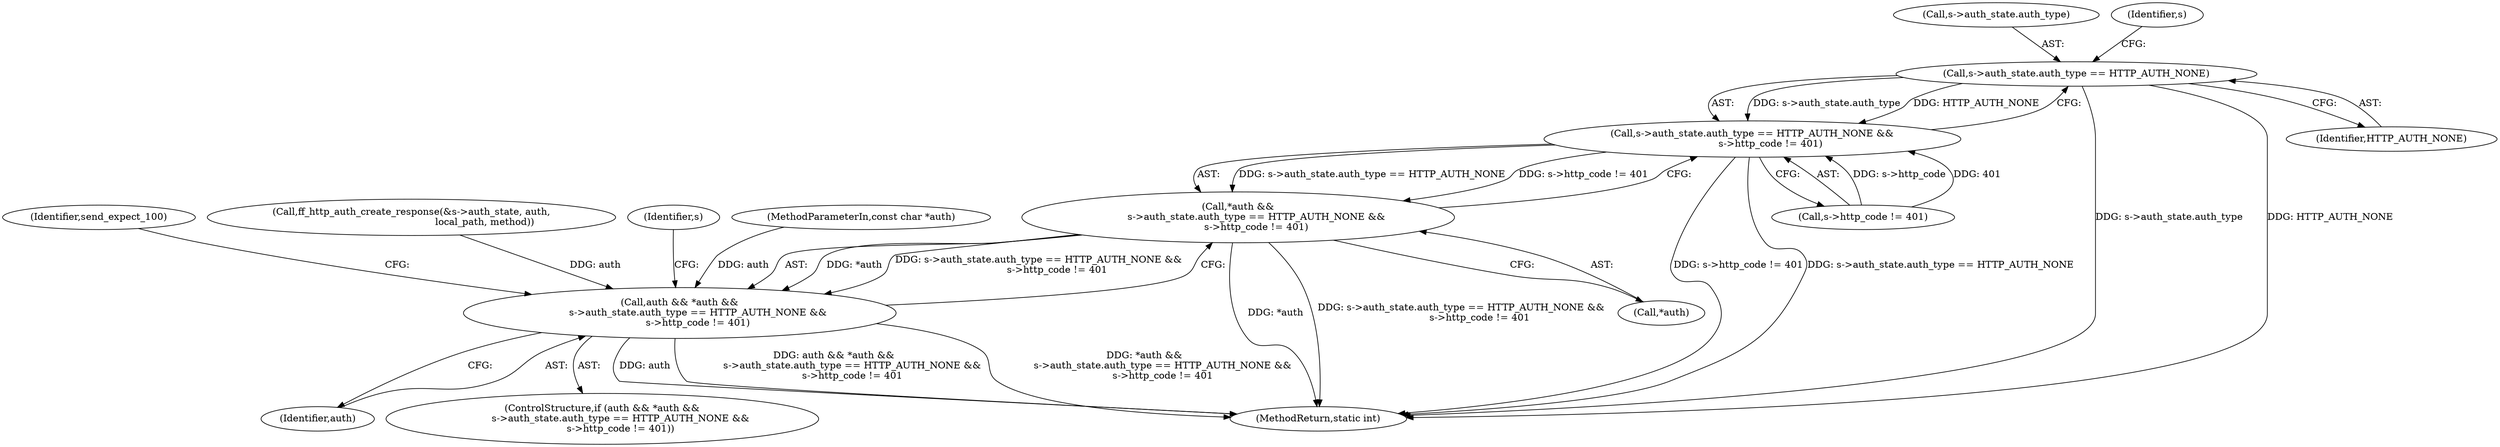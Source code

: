 digraph "0_FFmpeg_2a05c8f813de6f2278827734bf8102291e7484aa_0@pointer" {
"1000228" [label="(Call,s->auth_state.auth_type == HTTP_AUTH_NONE)"];
"1000227" [label="(Call,s->auth_state.auth_type == HTTP_AUTH_NONE &&\n            s->http_code != 401)"];
"1000224" [label="(Call,*auth &&\n            s->auth_state.auth_type == HTTP_AUTH_NONE &&\n            s->http_code != 401)"];
"1000222" [label="(Call,auth && *auth &&\n            s->auth_state.auth_type == HTTP_AUTH_NONE &&\n            s->http_code != 401)"];
"1000222" [label="(Call,auth && *auth &&\n            s->auth_state.auth_type == HTTP_AUTH_NONE &&\n            s->http_code != 401)"];
"1000241" [label="(Identifier,send_expect_100)"];
"1000229" [label="(Call,s->auth_state.auth_type)"];
"1000190" [label="(Call,ff_http_auth_create_response(&s->auth_state, auth,\n                                                local_path, method))"];
"1000223" [label="(Identifier,auth)"];
"1000221" [label="(ControlStructure,if (auth && *auth &&\n            s->auth_state.auth_type == HTTP_AUTH_NONE &&\n            s->http_code != 401))"];
"1000237" [label="(Identifier,s)"];
"1000744" [label="(MethodReturn,static int)"];
"1000246" [label="(Identifier,s)"];
"1000227" [label="(Call,s->auth_state.auth_type == HTTP_AUTH_NONE &&\n            s->http_code != 401)"];
"1000224" [label="(Call,*auth &&\n            s->auth_state.auth_type == HTTP_AUTH_NONE &&\n            s->http_code != 401)"];
"1000228" [label="(Call,s->auth_state.auth_type == HTTP_AUTH_NONE)"];
"1000113" [label="(MethodParameterIn,const char *auth)"];
"1000234" [label="(Identifier,HTTP_AUTH_NONE)"];
"1000225" [label="(Call,*auth)"];
"1000235" [label="(Call,s->http_code != 401)"];
"1000228" -> "1000227"  [label="AST: "];
"1000228" -> "1000234"  [label="CFG: "];
"1000229" -> "1000228"  [label="AST: "];
"1000234" -> "1000228"  [label="AST: "];
"1000237" -> "1000228"  [label="CFG: "];
"1000227" -> "1000228"  [label="CFG: "];
"1000228" -> "1000744"  [label="DDG: s->auth_state.auth_type"];
"1000228" -> "1000744"  [label="DDG: HTTP_AUTH_NONE"];
"1000228" -> "1000227"  [label="DDG: s->auth_state.auth_type"];
"1000228" -> "1000227"  [label="DDG: HTTP_AUTH_NONE"];
"1000227" -> "1000224"  [label="AST: "];
"1000227" -> "1000235"  [label="CFG: "];
"1000235" -> "1000227"  [label="AST: "];
"1000224" -> "1000227"  [label="CFG: "];
"1000227" -> "1000744"  [label="DDG: s->http_code != 401"];
"1000227" -> "1000744"  [label="DDG: s->auth_state.auth_type == HTTP_AUTH_NONE"];
"1000227" -> "1000224"  [label="DDG: s->auth_state.auth_type == HTTP_AUTH_NONE"];
"1000227" -> "1000224"  [label="DDG: s->http_code != 401"];
"1000235" -> "1000227"  [label="DDG: s->http_code"];
"1000235" -> "1000227"  [label="DDG: 401"];
"1000224" -> "1000222"  [label="AST: "];
"1000224" -> "1000225"  [label="CFG: "];
"1000225" -> "1000224"  [label="AST: "];
"1000222" -> "1000224"  [label="CFG: "];
"1000224" -> "1000744"  [label="DDG: *auth"];
"1000224" -> "1000744"  [label="DDG: s->auth_state.auth_type == HTTP_AUTH_NONE &&\n            s->http_code != 401"];
"1000224" -> "1000222"  [label="DDG: *auth"];
"1000224" -> "1000222"  [label="DDG: s->auth_state.auth_type == HTTP_AUTH_NONE &&\n            s->http_code != 401"];
"1000222" -> "1000221"  [label="AST: "];
"1000222" -> "1000223"  [label="CFG: "];
"1000223" -> "1000222"  [label="AST: "];
"1000241" -> "1000222"  [label="CFG: "];
"1000246" -> "1000222"  [label="CFG: "];
"1000222" -> "1000744"  [label="DDG: auth"];
"1000222" -> "1000744"  [label="DDG: auth && *auth &&\n            s->auth_state.auth_type == HTTP_AUTH_NONE &&\n            s->http_code != 401"];
"1000222" -> "1000744"  [label="DDG: *auth &&\n            s->auth_state.auth_type == HTTP_AUTH_NONE &&\n            s->http_code != 401"];
"1000190" -> "1000222"  [label="DDG: auth"];
"1000113" -> "1000222"  [label="DDG: auth"];
}
